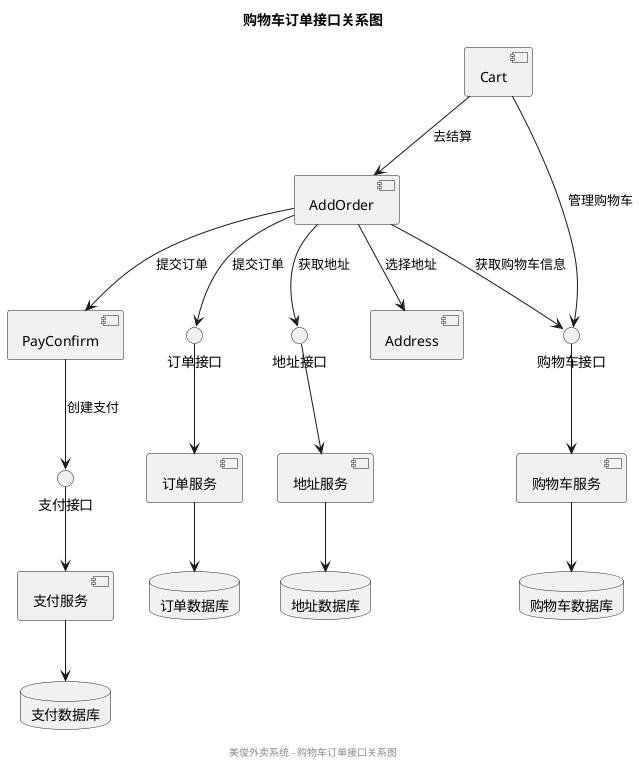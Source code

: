@startuml
title 购物车订单接口关系图

' 前端组件
component "Cart" as Cart
component "AddOrder" as AddOrder
component "Address" as Address
component "PayConfirm" as PayConfirm

' API接口
interface "购物车接口" as CartAPI
interface "订单接口" as OrderAPI
interface "地址接口" as AddressAPI
interface "支付接口" as PaymentAPI

' 后端服务
component "购物车服务" as CartService
component "订单服务" as OrderService
component "地址服务" as AddressService
component "支付服务" as PaymentService

database "购物车数据库" as CartDB
database "订单数据库" as OrderDB
database "地址数据库" as AddressDB
database "支付数据库" as PaymentDB

' 连接关系
Cart --> CartAPI : 管理购物车
AddOrder --> OrderAPI : 提交订单
AddOrder --> AddressAPI : 获取地址
AddOrder --> CartAPI : 获取购物车信息
PayConfirm --> PaymentAPI : 创建支付

CartAPI --> CartService
OrderAPI --> OrderService
AddressAPI --> AddressService
PaymentAPI --> PaymentService

CartService --> CartDB
OrderService --> OrderDB
AddressService --> AddressDB
PaymentService --> PaymentDB

' 组件间关系
Cart --> AddOrder : 去结算
AddOrder --> Address : 选择地址
AddOrder --> PayConfirm : 提交订单

footer "美俊外卖系统 - 购物车订单接口关系图"
@enduml 